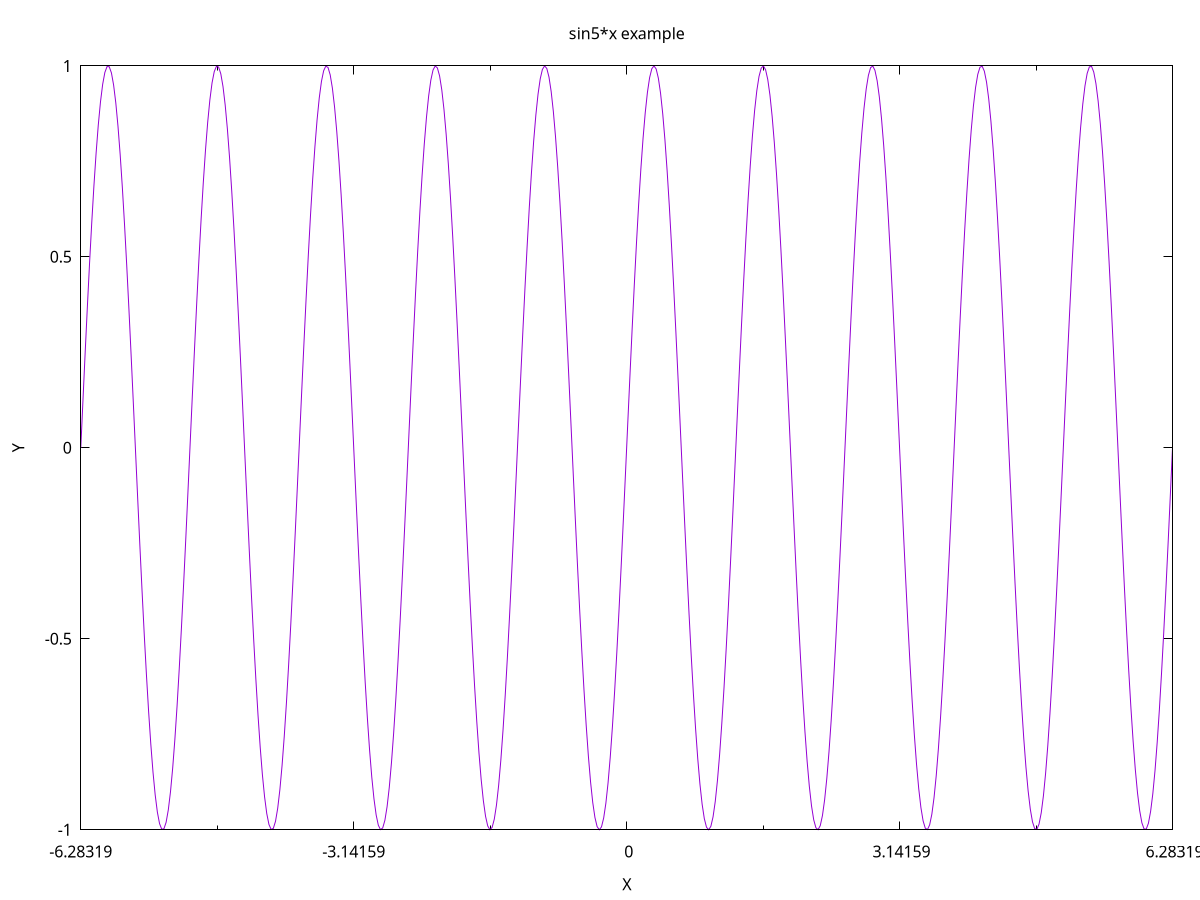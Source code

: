 set samples 500;
unset key;
set title "sin5*x example";
set xlabel "X";
set ylabel "Y";
set xrange [-2*pi:2*pi];
set xtics pi;
set mxtics 2;
set ytics -1,0.5,1;

plot sin(5*x);
